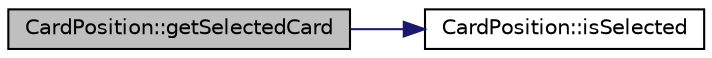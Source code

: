 digraph "CardPosition::getSelectedCard"
{
  bgcolor="transparent";
  edge [fontname="Helvetica",fontsize="10",labelfontname="Helvetica",labelfontsize="10"];
  node [fontname="Helvetica",fontsize="10",shape=record];
  rankdir="LR";
  Node17 [label="CardPosition::getSelectedCard",height=0.2,width=0.4,color="black", fillcolor="grey75", style="filled", fontcolor="black"];
  Node17 -> Node18 [color="midnightblue",fontsize="10",style="solid",fontname="Helvetica"];
  Node18 [label="CardPosition::isSelected",height=0.2,width=0.4,color="black",URL="$classCardPosition.html#a7e4274b5a185d8ece9e1950320732737"];
}
